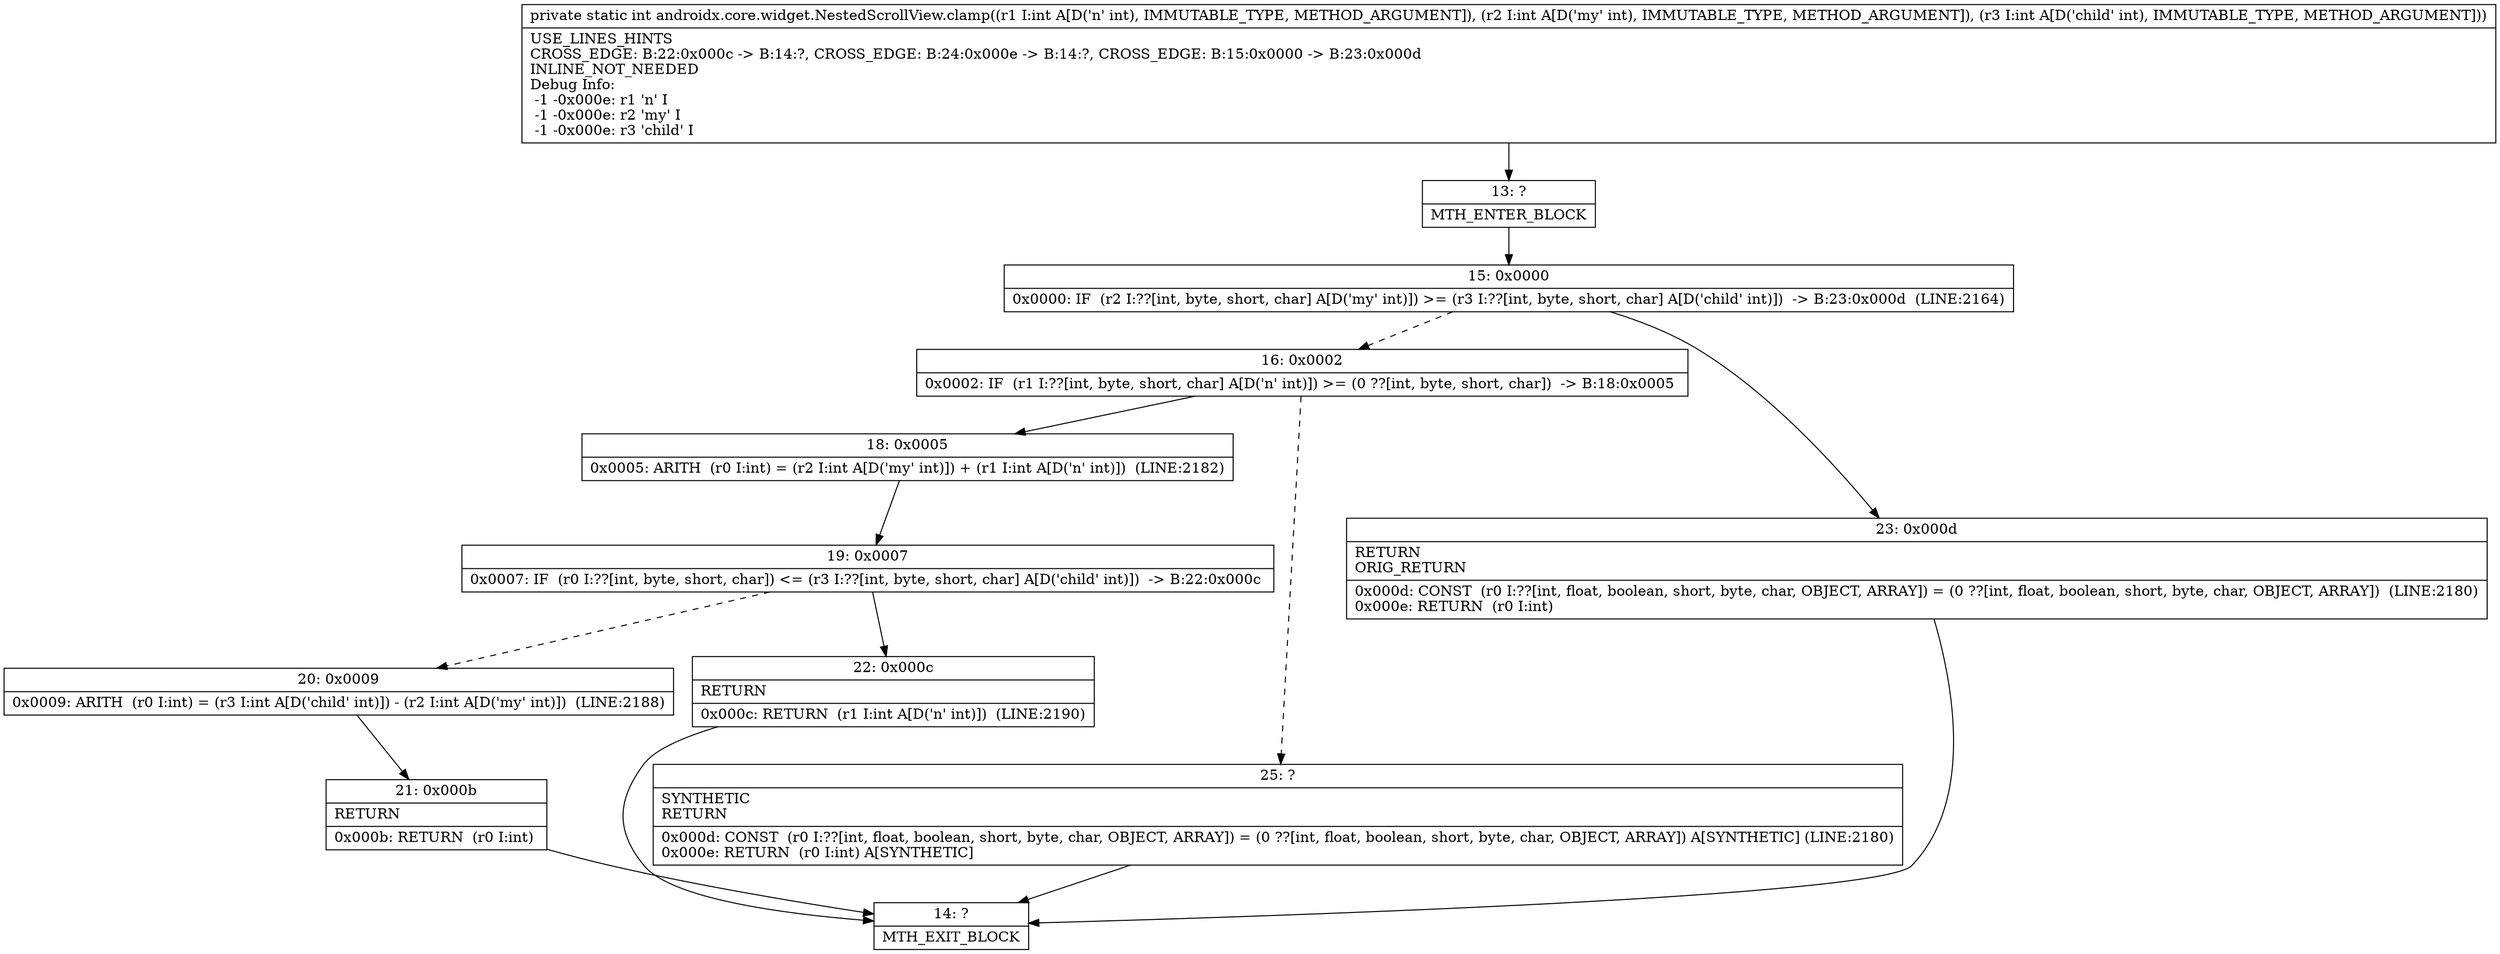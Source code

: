 digraph "CFG forandroidx.core.widget.NestedScrollView.clamp(III)I" {
Node_13 [shape=record,label="{13\:\ ?|MTH_ENTER_BLOCK\l}"];
Node_15 [shape=record,label="{15\:\ 0x0000|0x0000: IF  (r2 I:??[int, byte, short, char] A[D('my' int)]) \>= (r3 I:??[int, byte, short, char] A[D('child' int)])  \-\> B:23:0x000d  (LINE:2164)\l}"];
Node_16 [shape=record,label="{16\:\ 0x0002|0x0002: IF  (r1 I:??[int, byte, short, char] A[D('n' int)]) \>= (0 ??[int, byte, short, char])  \-\> B:18:0x0005 \l}"];
Node_18 [shape=record,label="{18\:\ 0x0005|0x0005: ARITH  (r0 I:int) = (r2 I:int A[D('my' int)]) + (r1 I:int A[D('n' int)])  (LINE:2182)\l}"];
Node_19 [shape=record,label="{19\:\ 0x0007|0x0007: IF  (r0 I:??[int, byte, short, char]) \<= (r3 I:??[int, byte, short, char] A[D('child' int)])  \-\> B:22:0x000c \l}"];
Node_20 [shape=record,label="{20\:\ 0x0009|0x0009: ARITH  (r0 I:int) = (r3 I:int A[D('child' int)]) \- (r2 I:int A[D('my' int)])  (LINE:2188)\l}"];
Node_21 [shape=record,label="{21\:\ 0x000b|RETURN\l|0x000b: RETURN  (r0 I:int) \l}"];
Node_14 [shape=record,label="{14\:\ ?|MTH_EXIT_BLOCK\l}"];
Node_22 [shape=record,label="{22\:\ 0x000c|RETURN\l|0x000c: RETURN  (r1 I:int A[D('n' int)])  (LINE:2190)\l}"];
Node_25 [shape=record,label="{25\:\ ?|SYNTHETIC\lRETURN\l|0x000d: CONST  (r0 I:??[int, float, boolean, short, byte, char, OBJECT, ARRAY]) = (0 ??[int, float, boolean, short, byte, char, OBJECT, ARRAY]) A[SYNTHETIC] (LINE:2180)\l0x000e: RETURN  (r0 I:int) A[SYNTHETIC]\l}"];
Node_23 [shape=record,label="{23\:\ 0x000d|RETURN\lORIG_RETURN\l|0x000d: CONST  (r0 I:??[int, float, boolean, short, byte, char, OBJECT, ARRAY]) = (0 ??[int, float, boolean, short, byte, char, OBJECT, ARRAY])  (LINE:2180)\l0x000e: RETURN  (r0 I:int) \l}"];
MethodNode[shape=record,label="{private static int androidx.core.widget.NestedScrollView.clamp((r1 I:int A[D('n' int), IMMUTABLE_TYPE, METHOD_ARGUMENT]), (r2 I:int A[D('my' int), IMMUTABLE_TYPE, METHOD_ARGUMENT]), (r3 I:int A[D('child' int), IMMUTABLE_TYPE, METHOD_ARGUMENT]))  | USE_LINES_HINTS\lCROSS_EDGE: B:22:0x000c \-\> B:14:?, CROSS_EDGE: B:24:0x000e \-\> B:14:?, CROSS_EDGE: B:15:0x0000 \-\> B:23:0x000d\lINLINE_NOT_NEEDED\lDebug Info:\l  \-1 \-0x000e: r1 'n' I\l  \-1 \-0x000e: r2 'my' I\l  \-1 \-0x000e: r3 'child' I\l}"];
MethodNode -> Node_13;Node_13 -> Node_15;
Node_15 -> Node_16[style=dashed];
Node_15 -> Node_23;
Node_16 -> Node_18;
Node_16 -> Node_25[style=dashed];
Node_18 -> Node_19;
Node_19 -> Node_20[style=dashed];
Node_19 -> Node_22;
Node_20 -> Node_21;
Node_21 -> Node_14;
Node_22 -> Node_14;
Node_25 -> Node_14;
Node_23 -> Node_14;
}

